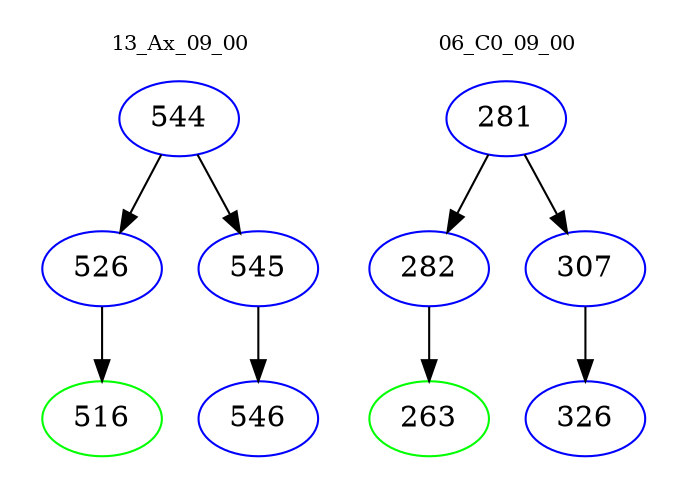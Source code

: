 digraph{
subgraph cluster_0 {
color = white
label = "13_Ax_09_00";
fontsize=10;
T0_544 [label="544", color="blue"]
T0_544 -> T0_526 [color="black"]
T0_526 [label="526", color="blue"]
T0_526 -> T0_516 [color="black"]
T0_516 [label="516", color="green"]
T0_544 -> T0_545 [color="black"]
T0_545 [label="545", color="blue"]
T0_545 -> T0_546 [color="black"]
T0_546 [label="546", color="blue"]
}
subgraph cluster_1 {
color = white
label = "06_C0_09_00";
fontsize=10;
T1_281 [label="281", color="blue"]
T1_281 -> T1_282 [color="black"]
T1_282 [label="282", color="blue"]
T1_282 -> T1_263 [color="black"]
T1_263 [label="263", color="green"]
T1_281 -> T1_307 [color="black"]
T1_307 [label="307", color="blue"]
T1_307 -> T1_326 [color="black"]
T1_326 [label="326", color="blue"]
}
}
